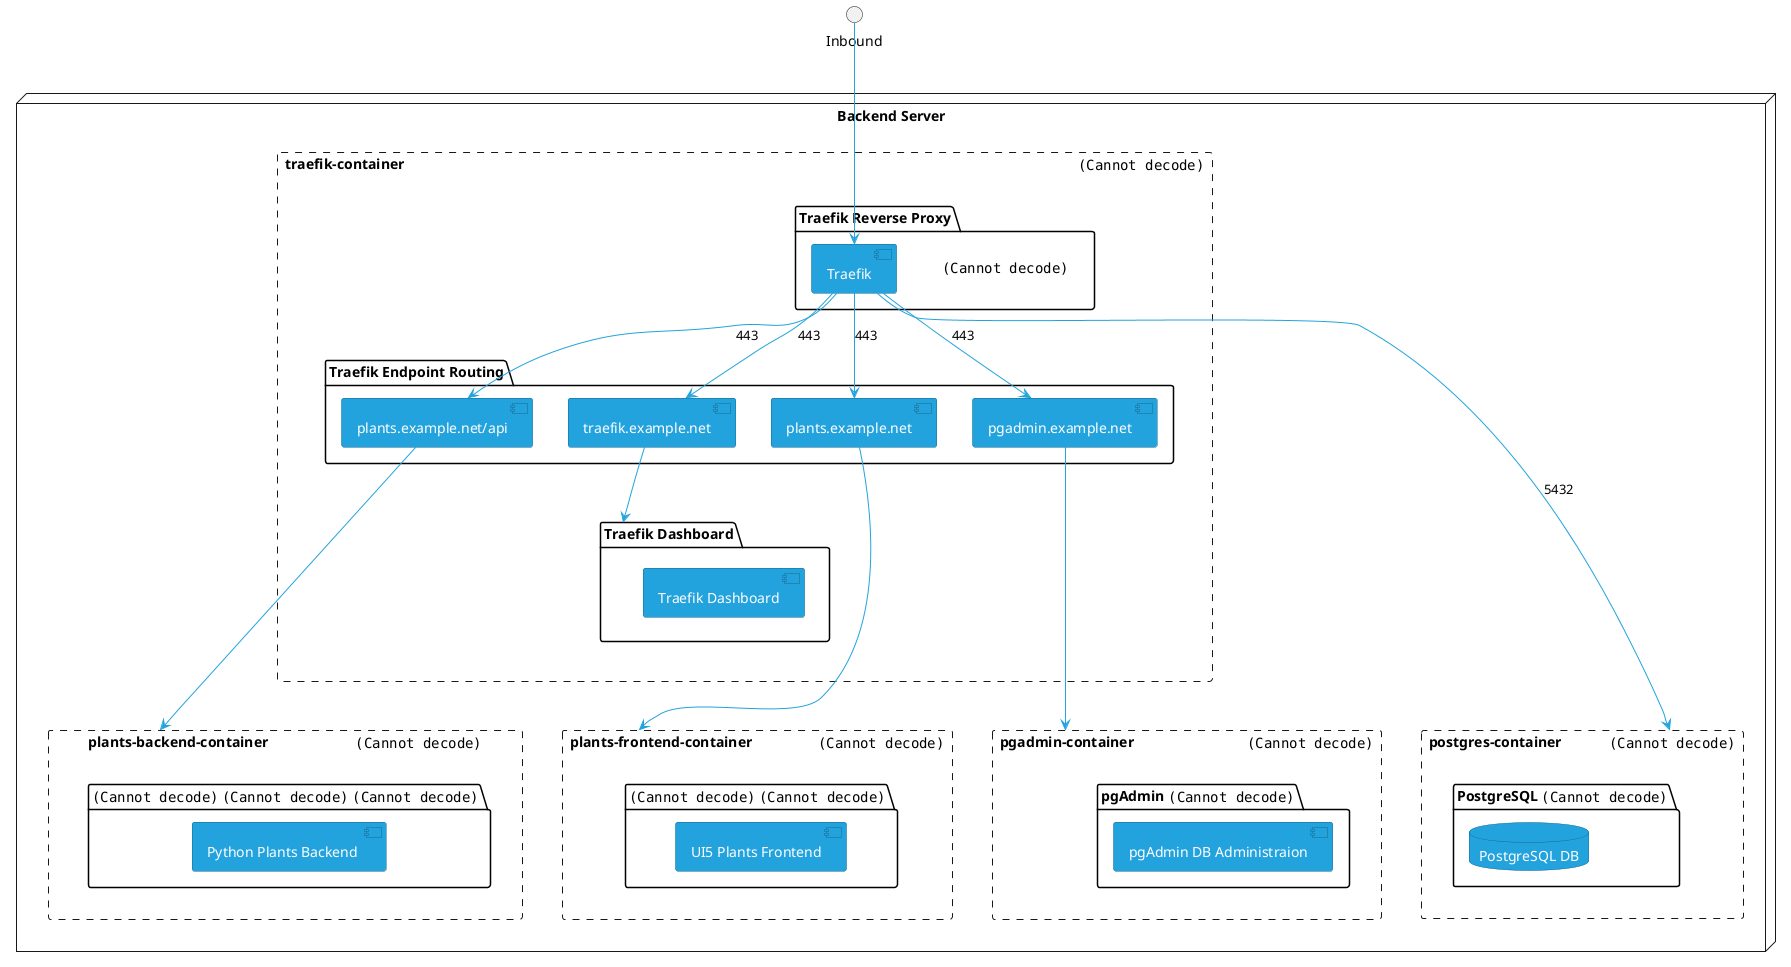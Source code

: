 @startuml plants-backend-deployment-architecture

skinparam arrow {
    Color #23a3dd
}

skinparam component {
    BackgroundColor #23a3dd
    BorderColor #16688d
    FontColor #FFFFFF
}

skinparam database {
    BackgroundColor #23a3dd
    BorderColor #16688d
    FontColor #FFFFFF
}


interface "Inbound" as inbound

node "Backend Server" {

    rectangle "traefik-container                                                                                                                                                                                         <img:"./img/docker.40_29.png">" as traefik_container #line.dashed {

        package "Traefik Reverse Proxy" {
            label traefik_logo [
                <img:"./img/traefik.50_69.png">
            ]
            component "Traefik" as traefik
            inbound -down-> traefik
        }

        package "Traefik Endpoint Routing" {

            component  "plants.example.net/api" as plants_be_ep
            component "plants.example.net" as plants_fe_ep
            component "traefik.example.net" as dashboard_ep
            component "pgadmin.example.net" as pgadmin_ep
            traefik -down-> plants_be_ep: "443"
            traefik -down-> plants_fe_ep: "443"
            traefik -down-> dashboard_ep: "443"
            traefik -down-> pgadmin_ep: "443"
        }
        package "Traefik Dashboard" as traefik_dashboard {
            component "Traefik Dashboard" as dashboard
            dashboard_ep -down-> traefik_dashboard
        }

    }


    rectangle "plants-frontend-container                  <img:"./img/docker.40_29.png">" as plants_frontend_container #line.dashed {
        package "<img:"./img/nginx.139_29.png"> <img:"./img/openui5.80_29.png">" as plants_frontend_nginx_webserver {
            component "UI5 Plants Frontend" as plants_fe
            plants_fe_ep -down-> plants_frontend_container
        }
    }

    rectangle "plants-backend-container                        <img:"./img/docker.40_29.png">" as plants_backend_container #line.dashed {
        package "<img:"./img/uvicorn.29_29.png"> <img:"./img/gunicorn.133_29.png"> <img:"./img/fastapi.80_29.png">" as uvicorn_unicorn_fastapi {
            component "Python Plants Backend " as plants_be

            plants_be_ep -down-> plants_backend_container
        }
    }

    rectangle "pgadmin-container                               <img:"./img/docker.40_29.png">" as pgadmin_container #line.dashed {
        package "pgAdmin <img:"./img/postgres.28_29.png">" as pgadmin_{
            component "pgAdmin DB Administraion" as pgadmin
            pgadmin_ep -down-> pgadmin_container
        }
    }

    rectangle "postgres-container             <img:"./img/docker.40_29.png">" as postgres_container #line.dashed {
        package "PostgreSQL <img:"./img/postgres.28_29.png">" as postgres_{
            database "PostgreSQL DB" as postgres
            traefik -down-> postgres_container : 5432
        }
    }

}

/' for placement '/
pgadmin_ep -[hidden]down-> postgres
traefik_container -[hidden]---> plants_frontend_container  /' for placement '/
traefik_container -[hidden]---> plants_backend_container  /' for placement '/
traefik_container -[hidden]---> pgadmin_container  /' for placement '/
traefik_container -[hidden]---> postgres_container  /' for placement '/
@enduml
